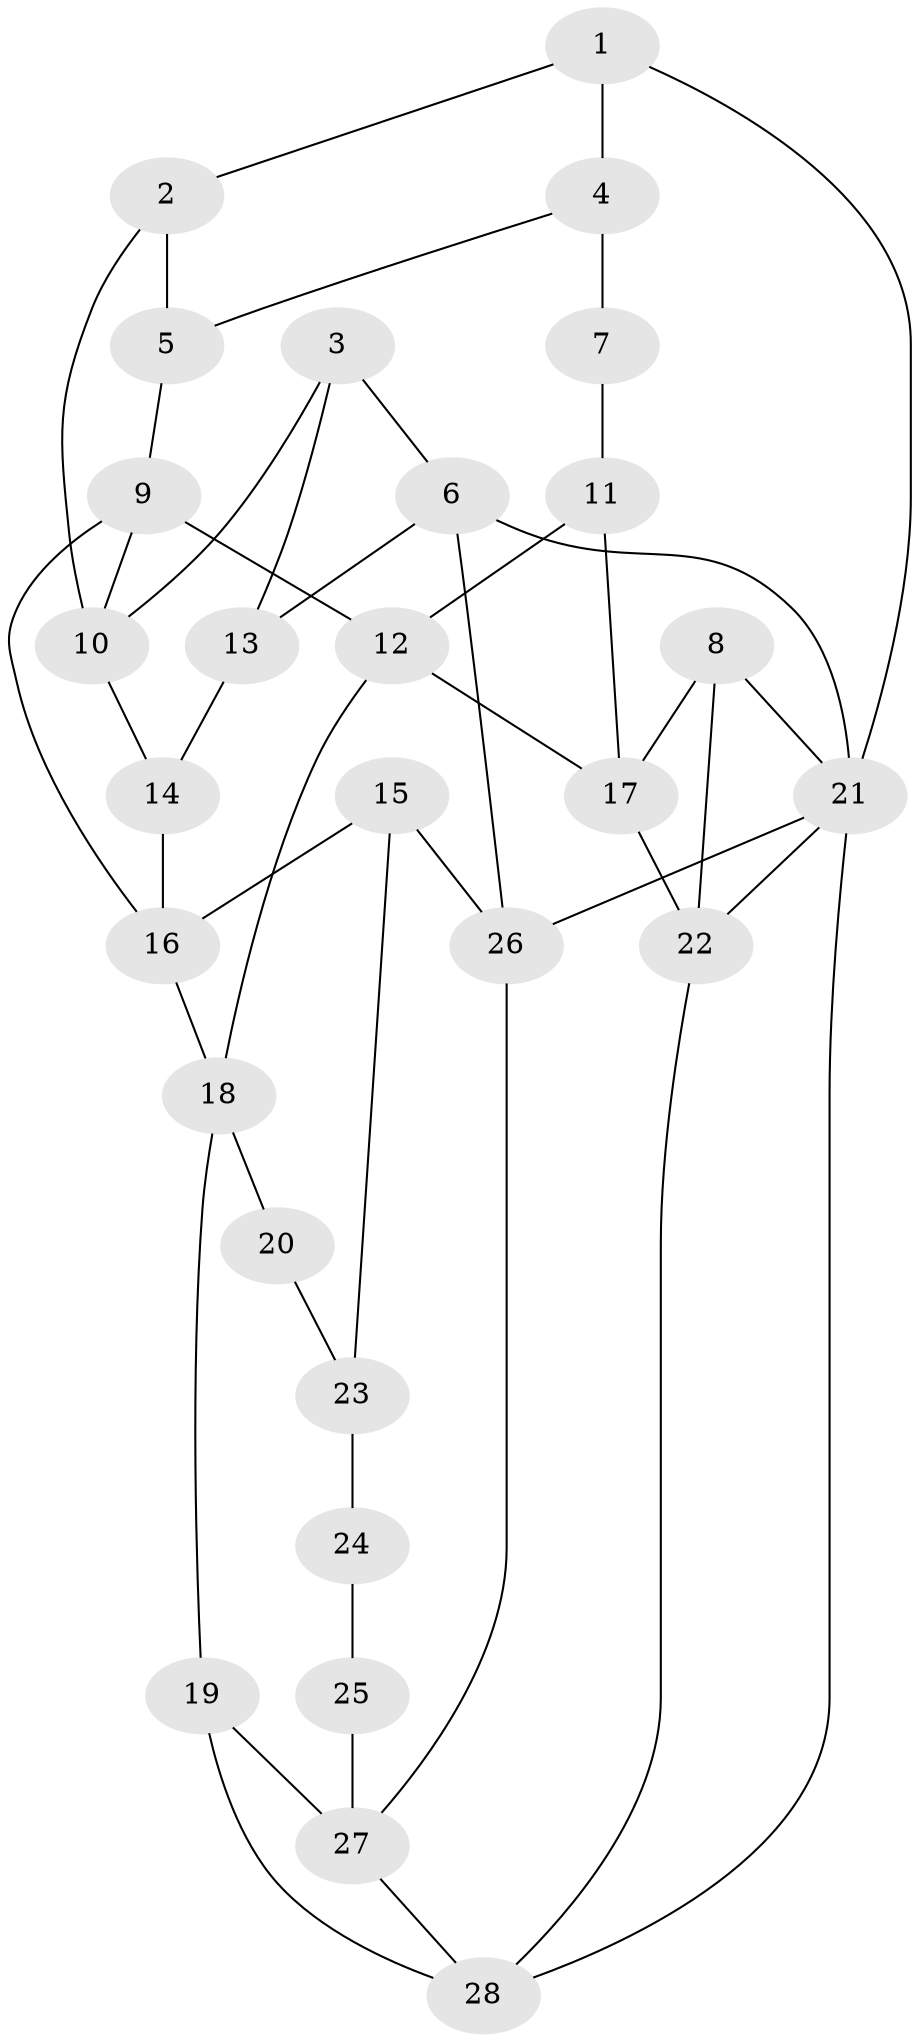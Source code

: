 // original degree distribution, {3: 0.07142857142857142, 6: 0.23214285714285715, 5: 0.5, 4: 0.19642857142857142}
// Generated by graph-tools (version 1.1) at 2025/03/03/09/25 03:03:14]
// undirected, 28 vertices, 47 edges
graph export_dot {
graph [start="1"]
  node [color=gray90,style=filled];
  1;
  2;
  3;
  4;
  5;
  6;
  7;
  8;
  9;
  10;
  11;
  12;
  13;
  14;
  15;
  16;
  17;
  18;
  19;
  20;
  21;
  22;
  23;
  24;
  25;
  26;
  27;
  28;
  1 -- 2 [weight=1.0];
  1 -- 4 [weight=1.0];
  1 -- 21 [weight=1.0];
  2 -- 5 [weight=1.0];
  2 -- 10 [weight=1.0];
  3 -- 6 [weight=1.0];
  3 -- 10 [weight=1.0];
  3 -- 13 [weight=1.0];
  4 -- 5 [weight=1.0];
  4 -- 7 [weight=2.0];
  5 -- 9 [weight=1.0];
  6 -- 13 [weight=1.0];
  6 -- 21 [weight=1.0];
  6 -- 26 [weight=2.0];
  7 -- 11 [weight=2.0];
  8 -- 17 [weight=1.0];
  8 -- 21 [weight=1.0];
  8 -- 22 [weight=1.0];
  9 -- 10 [weight=1.0];
  9 -- 12 [weight=1.0];
  9 -- 16 [weight=1.0];
  10 -- 14 [weight=1.0];
  11 -- 12 [weight=1.0];
  11 -- 17 [weight=1.0];
  12 -- 17 [weight=1.0];
  12 -- 18 [weight=1.0];
  13 -- 14 [weight=1.0];
  14 -- 16 [weight=1.0];
  15 -- 16 [weight=1.0];
  15 -- 23 [weight=1.0];
  15 -- 26 [weight=1.0];
  16 -- 18 [weight=1.0];
  17 -- 22 [weight=1.0];
  18 -- 19 [weight=1.0];
  18 -- 20 [weight=1.0];
  19 -- 27 [weight=1.0];
  19 -- 28 [weight=1.0];
  20 -- 23 [weight=3.0];
  21 -- 22 [weight=1.0];
  21 -- 26 [weight=1.0];
  21 -- 28 [weight=1.0];
  22 -- 28 [weight=1.0];
  23 -- 24 [weight=2.0];
  24 -- 25 [weight=2.0];
  25 -- 27 [weight=2.0];
  26 -- 27 [weight=1.0];
  27 -- 28 [weight=1.0];
}
